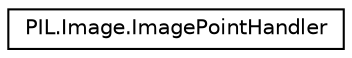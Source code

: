 digraph "Graphical Class Hierarchy"
{
 // LATEX_PDF_SIZE
  edge [fontname="Helvetica",fontsize="10",labelfontname="Helvetica",labelfontsize="10"];
  node [fontname="Helvetica",fontsize="10",shape=record];
  rankdir="LR";
  Node0 [label="PIL.Image.ImagePointHandler",height=0.2,width=0.4,color="black", fillcolor="white", style="filled",URL="$classPIL_1_1Image_1_1ImagePointHandler.html",tooltip=" "];
}
